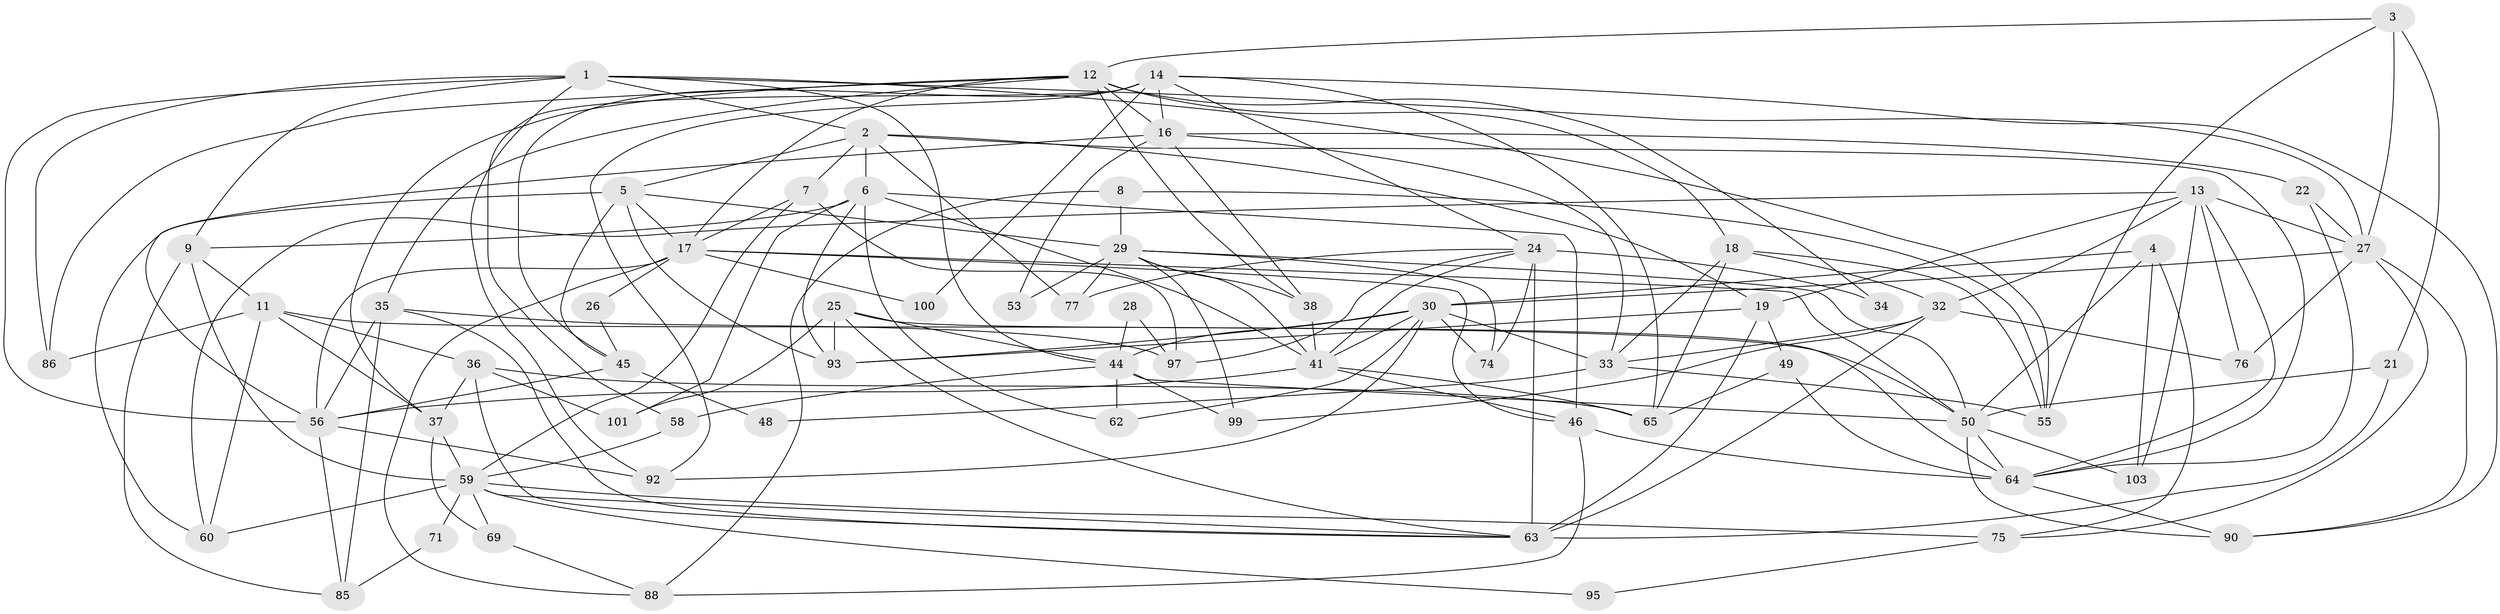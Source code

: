 // Generated by graph-tools (version 1.1) at 2025/23/03/03/25 07:23:57]
// undirected, 68 vertices, 170 edges
graph export_dot {
graph [start="1"]
  node [color=gray90,style=filled];
  1 [super="+104"];
  2 [super="+67"];
  3 [super="+15"];
  4 [super="+23"];
  5 [super="+40"];
  6 [super="+105"];
  7;
  8 [super="+10"];
  9;
  11 [super="+78"];
  12 [super="+20"];
  13 [super="+102"];
  14 [super="+87"];
  16 [super="+83"];
  17 [super="+70"];
  18 [super="+39"];
  19 [super="+98"];
  21;
  22;
  24 [super="+31"];
  25 [super="+52"];
  26;
  27 [super="+82"];
  28;
  29 [super="+42"];
  30 [super="+51"];
  32 [super="+43"];
  33 [super="+61"];
  34;
  35 [super="+68"];
  36 [super="+72"];
  37 [super="+54"];
  38 [super="+47"];
  41 [super="+96"];
  44 [super="+57"];
  45 [super="+89"];
  46 [super="+79"];
  48;
  49;
  50 [super="+91"];
  53;
  55;
  56 [super="+80"];
  58 [super="+106"];
  59 [super="+84"];
  60 [super="+81"];
  62;
  63 [super="+94"];
  64 [super="+73"];
  65 [super="+66"];
  69;
  71;
  74;
  75;
  76;
  77;
  85;
  86;
  88;
  90;
  92;
  93;
  95;
  97;
  99;
  100;
  101;
  103;
  1 -- 44;
  1 -- 56;
  1 -- 86;
  1 -- 55;
  1 -- 9;
  1 -- 27;
  1 -- 92;
  1 -- 2;
  2 -- 77;
  2 -- 5;
  2 -- 19;
  2 -- 64;
  2 -- 6;
  2 -- 7;
  3 -- 55;
  3 -- 12;
  3 -- 27;
  3 -- 21;
  4 -- 103;
  4 -- 30;
  4 -- 50;
  4 -- 75;
  5 -- 45;
  5 -- 93;
  5 -- 29;
  5 -- 17;
  5 -- 60;
  6 -- 93;
  6 -- 101;
  6 -- 62;
  6 -- 9;
  6 -- 46;
  6 -- 41;
  7 -- 17;
  7 -- 97;
  7 -- 59;
  8 -- 55;
  8 -- 88;
  8 -- 29;
  9 -- 59;
  9 -- 85;
  9 -- 11;
  11 -- 86;
  11 -- 50;
  11 -- 37;
  11 -- 36;
  11 -- 60;
  12 -- 34;
  12 -- 86;
  12 -- 18;
  12 -- 38;
  12 -- 37;
  12 -- 35;
  12 -- 17;
  12 -- 16;
  13 -- 60;
  13 -- 76;
  13 -- 32;
  13 -- 64;
  13 -- 27;
  13 -- 103;
  13 -- 19;
  14 -- 90;
  14 -- 92;
  14 -- 45;
  14 -- 65;
  14 -- 100;
  14 -- 24;
  14 -- 58;
  14 -- 16;
  16 -- 22;
  16 -- 53;
  16 -- 38;
  16 -- 33;
  16 -- 56;
  17 -- 26;
  17 -- 88;
  17 -- 100;
  17 -- 50;
  17 -- 56;
  17 -- 46;
  18 -- 55;
  18 -- 65;
  18 -- 33;
  18 -- 32;
  19 -- 63;
  19 -- 49;
  19 -- 93;
  21 -- 63;
  21 -- 50;
  22 -- 27;
  22 -- 64;
  24 -- 34;
  24 -- 63;
  24 -- 77;
  24 -- 97;
  24 -- 74;
  24 -- 41;
  25 -- 93;
  25 -- 44;
  25 -- 63;
  25 -- 101;
  25 -- 64 [weight=2];
  26 -- 45;
  27 -- 75;
  27 -- 90;
  27 -- 76;
  27 -- 30;
  28 -- 97;
  28 -- 44;
  29 -- 41;
  29 -- 53;
  29 -- 74;
  29 -- 50;
  29 -- 99;
  29 -- 77;
  29 -- 38;
  30 -- 33;
  30 -- 92;
  30 -- 62;
  30 -- 74;
  30 -- 93;
  30 -- 41;
  30 -- 44;
  32 -- 33;
  32 -- 99;
  32 -- 76;
  32 -- 63 [weight=2];
  33 -- 48;
  33 -- 55;
  35 -- 85;
  35 -- 56;
  35 -- 97;
  35 -- 63;
  36 -- 65;
  36 -- 37;
  36 -- 101;
  36 -- 63;
  37 -- 69;
  37 -- 59;
  38 -- 41;
  41 -- 46;
  41 -- 65;
  41 -- 56;
  44 -- 99;
  44 -- 50;
  44 -- 62;
  44 -- 58;
  45 -- 56 [weight=2];
  45 -- 48;
  46 -- 88;
  46 -- 64;
  49 -- 65;
  49 -- 64;
  50 -- 90;
  50 -- 64;
  50 -- 103;
  56 -- 85;
  56 -- 92;
  58 -- 59;
  59 -- 69;
  59 -- 60;
  59 -- 75;
  59 -- 71;
  59 -- 95;
  59 -- 63;
  64 -- 90;
  69 -- 88;
  71 -- 85;
  75 -- 95;
}
